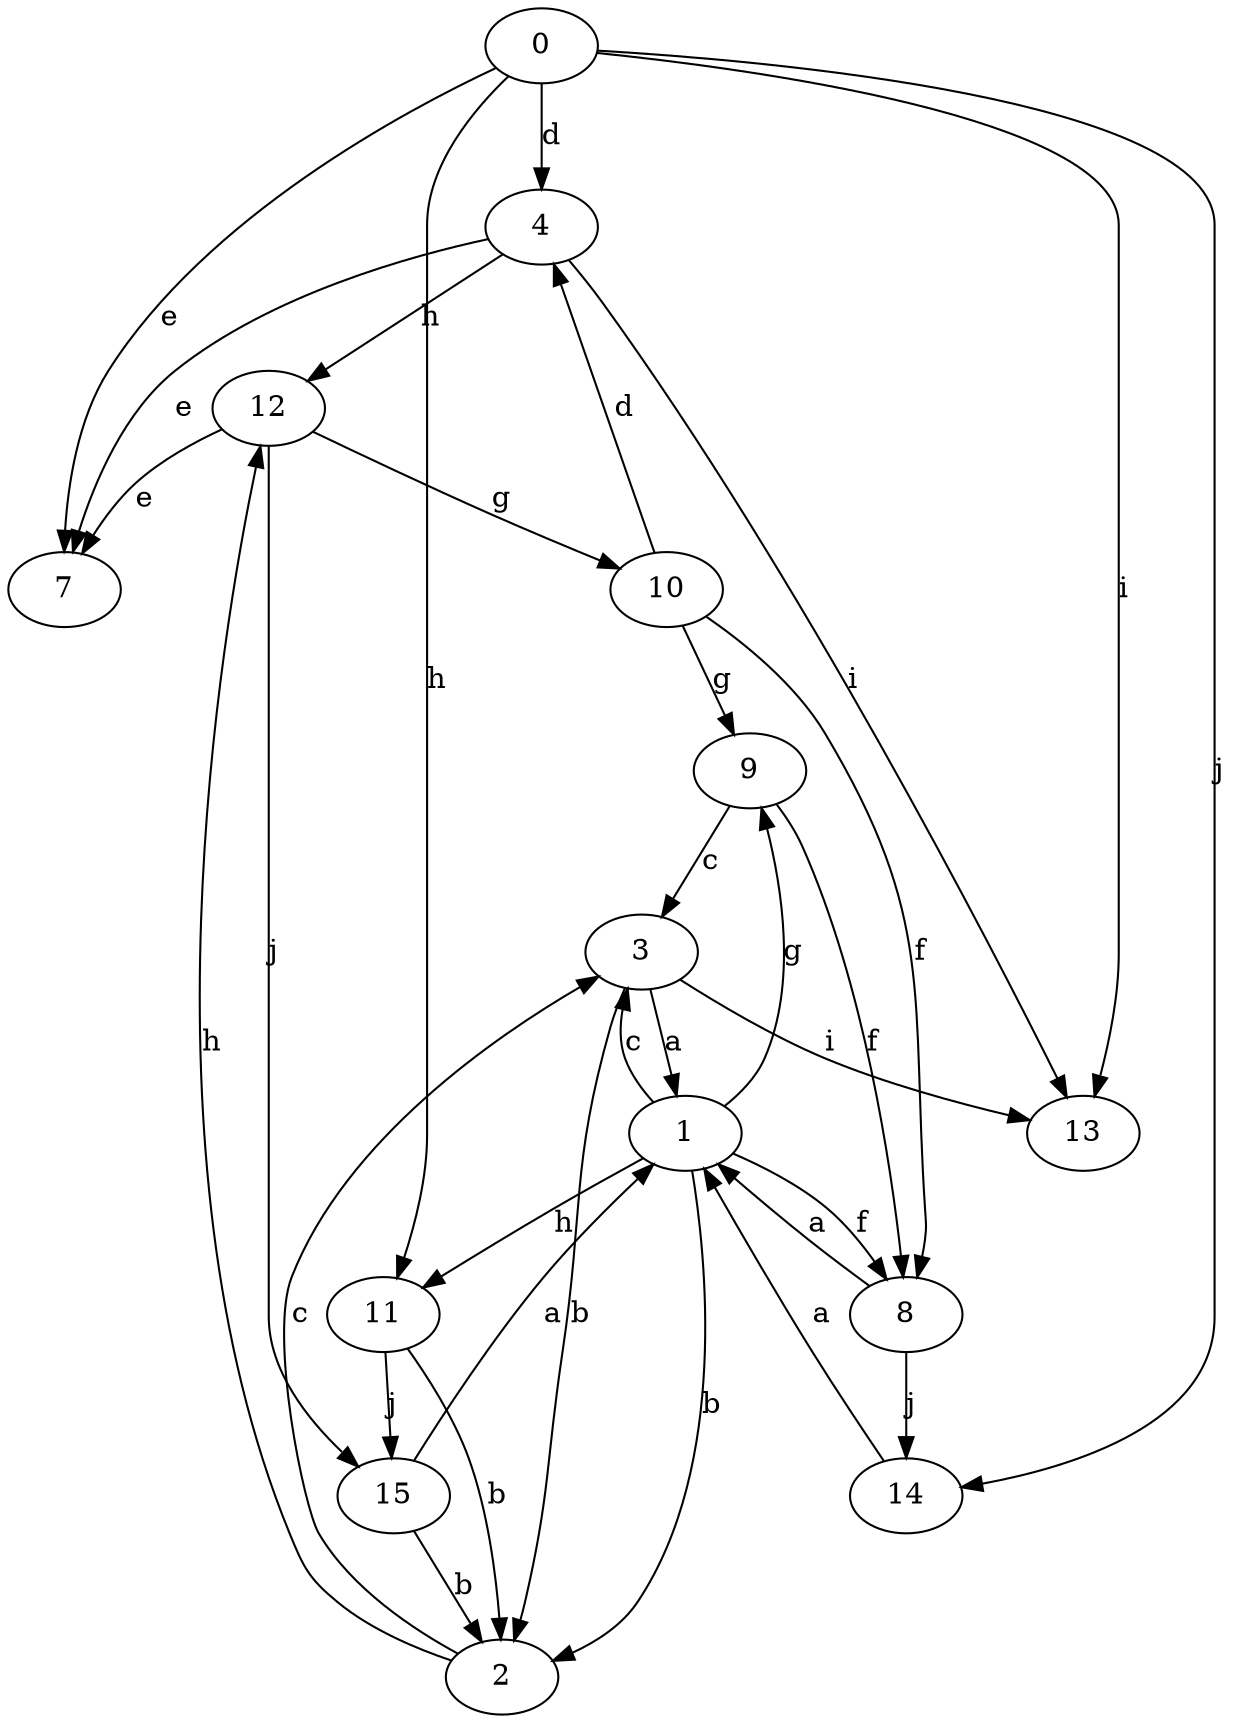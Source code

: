strict digraph  {
0;
1;
2;
3;
4;
7;
8;
9;
10;
11;
12;
13;
14;
15;
0 -> 4  [label=d];
0 -> 7  [label=e];
0 -> 11  [label=h];
0 -> 13  [label=i];
0 -> 14  [label=j];
1 -> 2  [label=b];
1 -> 3  [label=c];
1 -> 8  [label=f];
1 -> 9  [label=g];
1 -> 11  [label=h];
2 -> 3  [label=c];
2 -> 12  [label=h];
3 -> 1  [label=a];
3 -> 2  [label=b];
3 -> 13  [label=i];
4 -> 7  [label=e];
4 -> 12  [label=h];
4 -> 13  [label=i];
8 -> 1  [label=a];
8 -> 14  [label=j];
9 -> 3  [label=c];
9 -> 8  [label=f];
10 -> 4  [label=d];
10 -> 8  [label=f];
10 -> 9  [label=g];
11 -> 2  [label=b];
11 -> 15  [label=j];
12 -> 7  [label=e];
12 -> 10  [label=g];
12 -> 15  [label=j];
14 -> 1  [label=a];
15 -> 1  [label=a];
15 -> 2  [label=b];
}
